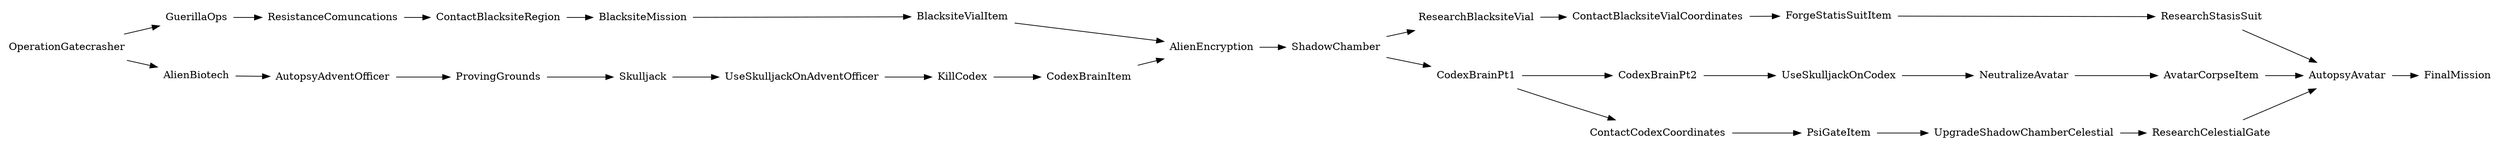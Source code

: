 digraph graphname {
	splines=polyline;sep="+25,25";overlap=scalexy;nodesep=0.6;node[shape=none];rankdir="LR";

	OperationGatecrasher -> GuerillaOps -> ResistanceComuncations -> ContactBlacksiteRegion -> BlacksiteMission -> BlacksiteVialItem -> AlienEncryption;


	OperationGatecrasher -> AlienBiotech -> AutopsyAdventOfficer -> ProvingGrounds -> Skulljack -> UseSkulljackOnAdventOfficer -> KillCodex -> CodexBrainItem;

	CodexBrainItem -> AlienEncryption -> ShadowChamber;

	ShadowChamber -> ResearchBlacksiteVial -> ContactBlacksiteVialCoordinates -> ForgeStatisSuitItem -> ResearchStasisSuit;

	ShadowChamber -> CodexBrainPt1 -> CodexBrainPt2 -> UseSkulljackOnCodex -> NeutralizeAvatar -> AvatarCorpseItem -> AutopsyAvatar;

	CodexBrainPt1 -> ContactCodexCoordinates -> PsiGateItem -> UpgradeShadowChamberCelestial -> ResearchCelestialGate -> AutopsyAvatar;

	ResearchStasisSuit -> AutopsyAvatar;

	AutopsyAvatar -> FinalMission;
}

